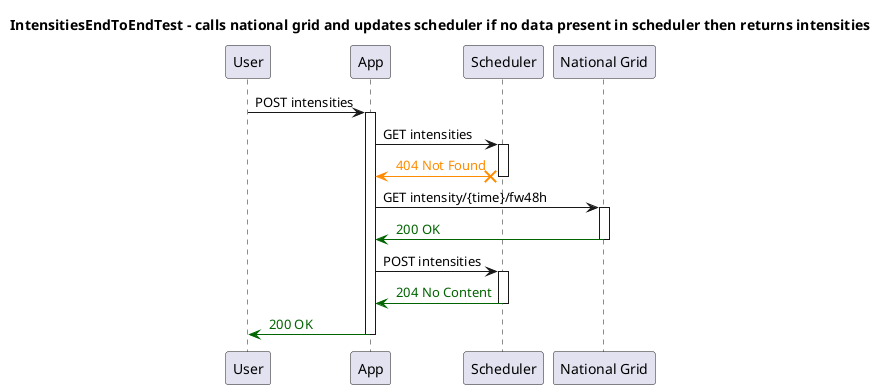 @startuml
title IntensitiesEndToEndTest - calls national grid and updates scheduler if no data present in scheduler then returns intensities
participant "User"
participant "App"
participant "Scheduler"
participant "National Grid"
"User" -> "App": POST intensities
activate "App"
"App" -> "Scheduler": GET intensities
activate "Scheduler"

"Scheduler" X-[#DarkOrange]> "App": <color:DarkOrange> 404 Not Found
deactivate "Scheduler"
"App" -> "National Grid": GET intensity/{time}/fw48h
activate "National Grid"

"National Grid" -[#DarkGreen]> "App": <color:DarkGreen> 200 OK
deactivate "National Grid"
"App" -> "Scheduler": POST intensities
activate "Scheduler"

"Scheduler" -[#DarkGreen]> "App": <color:DarkGreen> 204 No Content
deactivate "Scheduler"
"App" -[#DarkGreen]> "User": <color:DarkGreen> 200 OK
deactivate "App"
@enduml